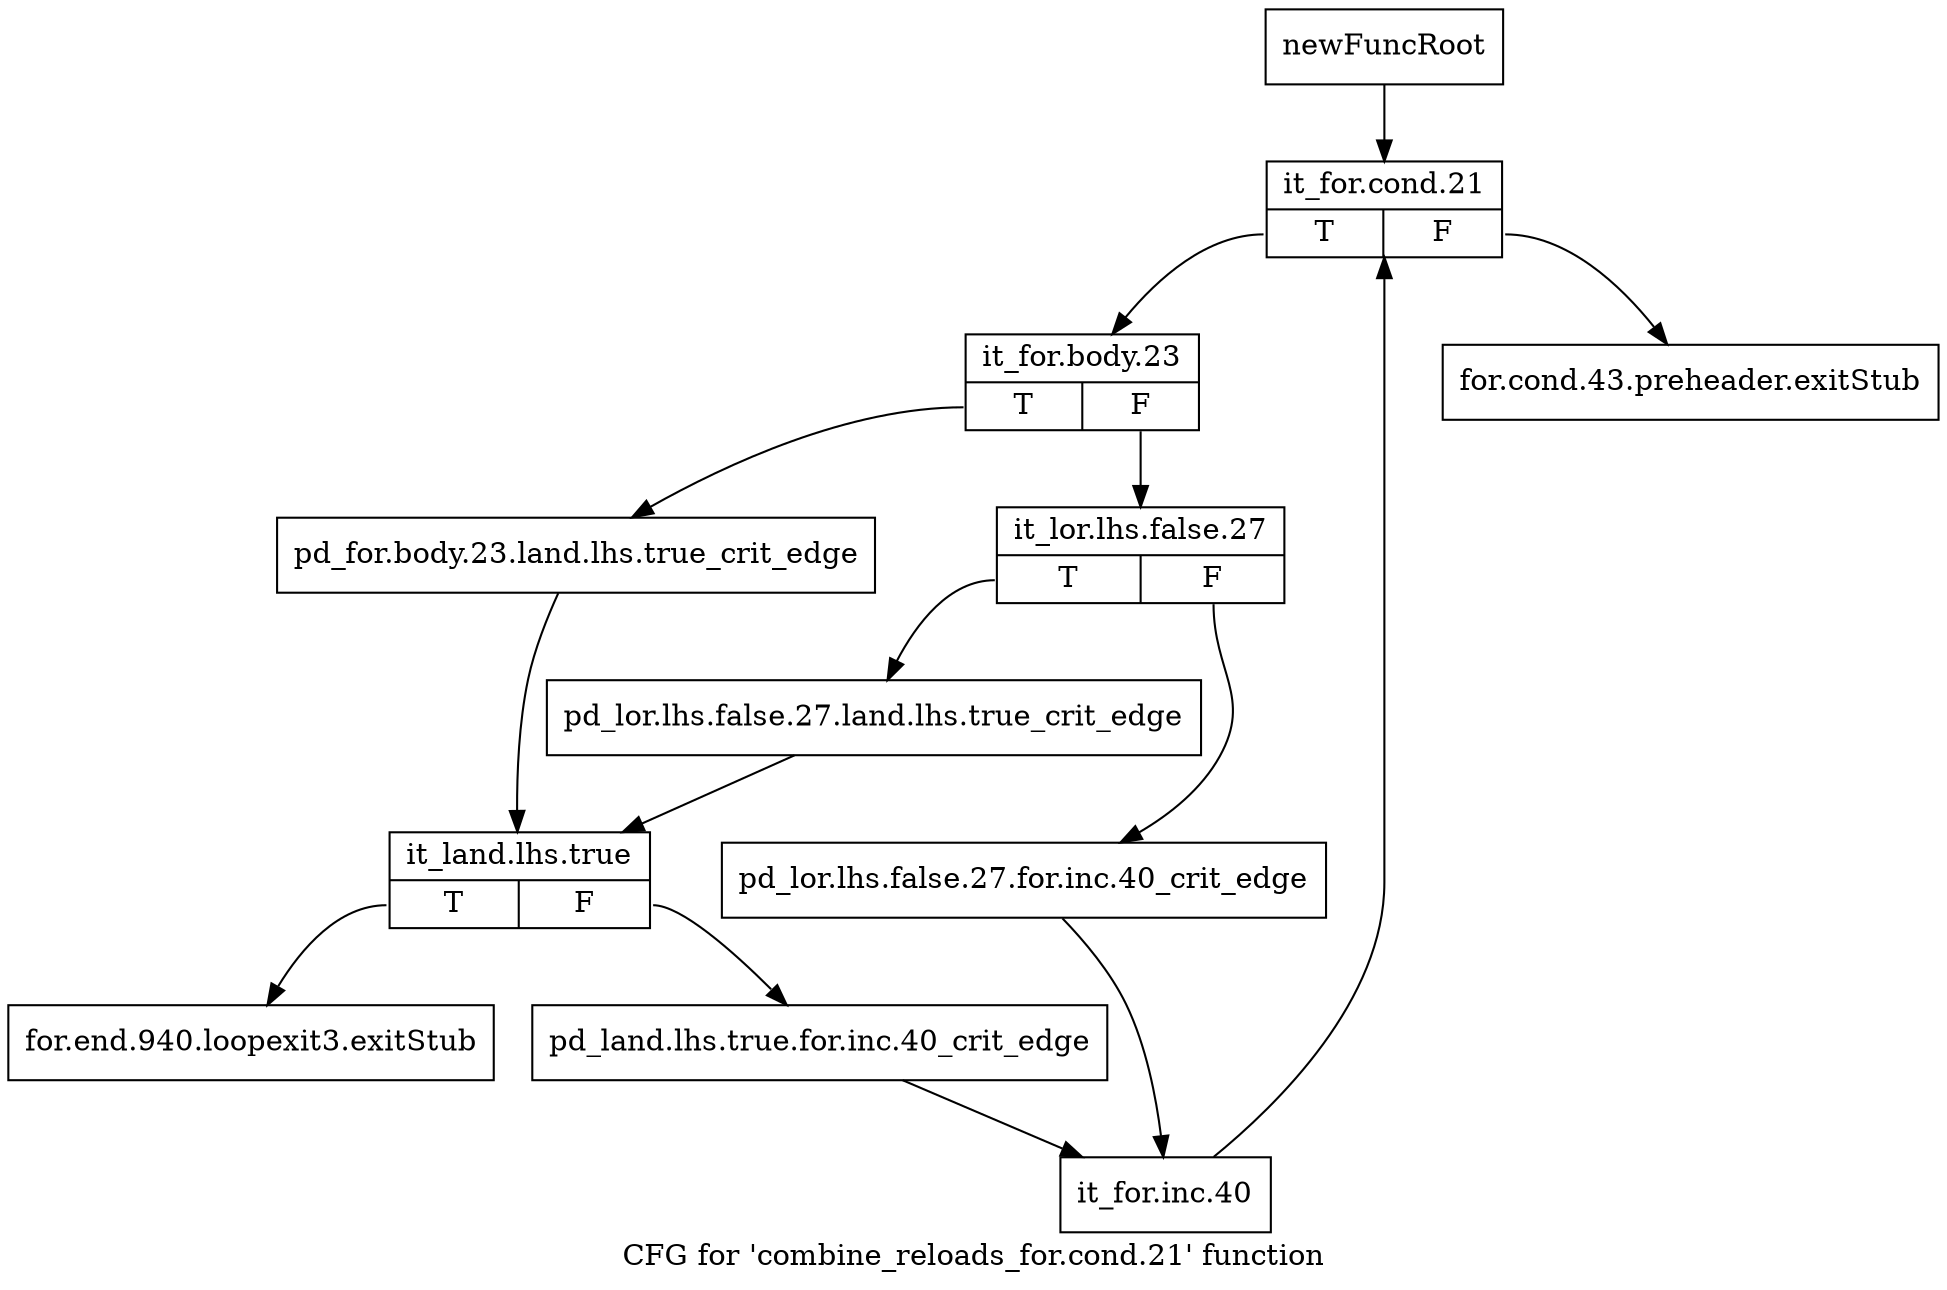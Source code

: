 digraph "CFG for 'combine_reloads_for.cond.21' function" {
	label="CFG for 'combine_reloads_for.cond.21' function";

	Node0xbd573d0 [shape=record,label="{newFuncRoot}"];
	Node0xbd573d0 -> Node0xbd574c0;
	Node0xbd57420 [shape=record,label="{for.cond.43.preheader.exitStub}"];
	Node0xbd57470 [shape=record,label="{for.end.940.loopexit3.exitStub}"];
	Node0xbd574c0 [shape=record,label="{it_for.cond.21|{<s0>T|<s1>F}}"];
	Node0xbd574c0:s0 -> Node0xbd57510;
	Node0xbd574c0:s1 -> Node0xbd57420;
	Node0xbd57510 [shape=record,label="{it_for.body.23|{<s0>T|<s1>F}}"];
	Node0xbd57510:s0 -> Node0xbd6abb0;
	Node0xbd57510:s1 -> Node0xbd6aac0;
	Node0xbd6aac0 [shape=record,label="{it_lor.lhs.false.27|{<s0>T|<s1>F}}"];
	Node0xbd6aac0:s0 -> Node0xbd6ab60;
	Node0xbd6aac0:s1 -> Node0xbd6ab10;
	Node0xbd6ab10 [shape=record,label="{pd_lor.lhs.false.27.for.inc.40_crit_edge}"];
	Node0xbd6ab10 -> Node0xbd6aca0;
	Node0xbd6ab60 [shape=record,label="{pd_lor.lhs.false.27.land.lhs.true_crit_edge}"];
	Node0xbd6ab60 -> Node0xbd6ac00;
	Node0xbd6abb0 [shape=record,label="{pd_for.body.23.land.lhs.true_crit_edge}"];
	Node0xbd6abb0 -> Node0xbd6ac00;
	Node0xbd6ac00 [shape=record,label="{it_land.lhs.true|{<s0>T|<s1>F}}"];
	Node0xbd6ac00:s0 -> Node0xbd57470;
	Node0xbd6ac00:s1 -> Node0xbd6ac50;
	Node0xbd6ac50 [shape=record,label="{pd_land.lhs.true.for.inc.40_crit_edge}"];
	Node0xbd6ac50 -> Node0xbd6aca0;
	Node0xbd6aca0 [shape=record,label="{it_for.inc.40}"];
	Node0xbd6aca0 -> Node0xbd574c0;
}
